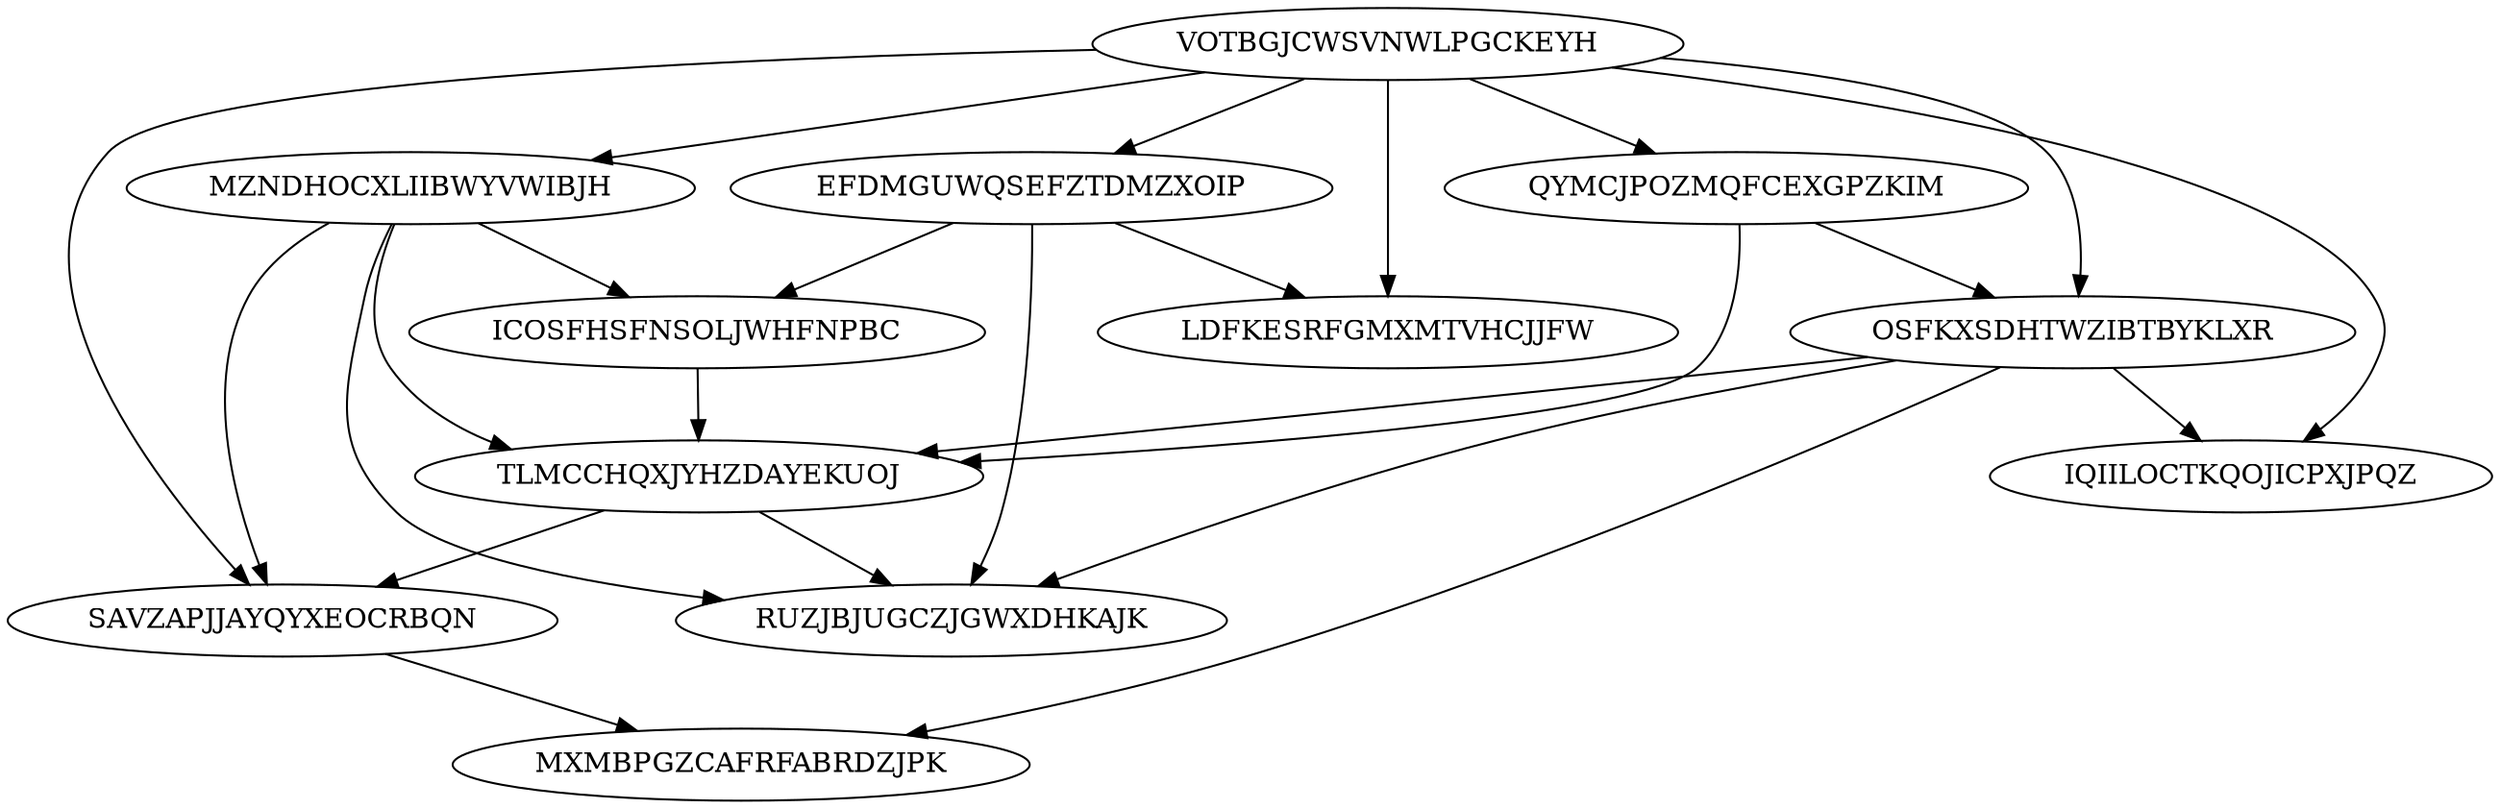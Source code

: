 digraph "N12M24" {
	VOTBGJCWSVNWLPGCKEYH			[Weight=12, Start=0, Processor=1];
	MZNDHOCXLIIBWYVWIBJH			[Weight=14, Start=24, Processor=2];
	EFDMGUWQSEFZTDMZXOIP			[Weight=17, Start=23, Processor=3];
	QYMCJPOZMQFCEXGPZKIM			[Weight=19, Start=12, Processor=1];
	OSFKXSDHTWZIBTBYKLXR			[Weight=14, Start=31, Processor=1];
	ICOSFHSFNSOLJWHFNPBC			[Weight=19, Start=50, Processor=2];
	TLMCCHQXJYHZDAYEKUOJ			[Weight=16, Start=69, Processor=2];
	SAVZAPJJAYQYXEOCRBQN			[Weight=14, Start=85, Processor=2];
	LDFKESRFGMXMTVHCJJFW			[Weight=19, Start=40, Processor=3];
	MXMBPGZCAFRFABRDZJPK			[Weight=11, Start=99, Processor=2];
	IQIILOCTKQOJICPXJPQZ			[Weight=19, Start=59, Processor=3];
	RUZJBJUGCZJGWXDHKAJK			[Weight=15, Start=99, Processor=3];
	OSFKXSDHTWZIBTBYKLXR -> MXMBPGZCAFRFABRDZJPK		[Weight=16];
	VOTBGJCWSVNWLPGCKEYH -> MZNDHOCXLIIBWYVWIBJH		[Weight=12];
	MZNDHOCXLIIBWYVWIBJH -> SAVZAPJJAYQYXEOCRBQN		[Weight=15];
	VOTBGJCWSVNWLPGCKEYH -> OSFKXSDHTWZIBTBYKLXR		[Weight=10];
	OSFKXSDHTWZIBTBYKLXR -> RUZJBJUGCZJGWXDHKAJK		[Weight=12];
	VOTBGJCWSVNWLPGCKEYH -> EFDMGUWQSEFZTDMZXOIP		[Weight=11];
	EFDMGUWQSEFZTDMZXOIP -> RUZJBJUGCZJGWXDHKAJK		[Weight=20];
	OSFKXSDHTWZIBTBYKLXR -> IQIILOCTKQOJICPXJPQZ		[Weight=10];
	TLMCCHQXJYHZDAYEKUOJ -> SAVZAPJJAYQYXEOCRBQN		[Weight=12];
	VOTBGJCWSVNWLPGCKEYH -> QYMCJPOZMQFCEXGPZKIM		[Weight=12];
	QYMCJPOZMQFCEXGPZKIM -> TLMCCHQXJYHZDAYEKUOJ		[Weight=10];
	QYMCJPOZMQFCEXGPZKIM -> OSFKXSDHTWZIBTBYKLXR		[Weight=20];
	EFDMGUWQSEFZTDMZXOIP -> ICOSFHSFNSOLJWHFNPBC		[Weight=10];
	MZNDHOCXLIIBWYVWIBJH -> ICOSFHSFNSOLJWHFNPBC		[Weight=14];
	ICOSFHSFNSOLJWHFNPBC -> TLMCCHQXJYHZDAYEKUOJ		[Weight=19];
	MZNDHOCXLIIBWYVWIBJH -> RUZJBJUGCZJGWXDHKAJK		[Weight=18];
	OSFKXSDHTWZIBTBYKLXR -> TLMCCHQXJYHZDAYEKUOJ		[Weight=16];
	TLMCCHQXJYHZDAYEKUOJ -> RUZJBJUGCZJGWXDHKAJK		[Weight=14];
	VOTBGJCWSVNWLPGCKEYH -> IQIILOCTKQOJICPXJPQZ		[Weight=12];
	VOTBGJCWSVNWLPGCKEYH -> SAVZAPJJAYQYXEOCRBQN		[Weight=16];
	VOTBGJCWSVNWLPGCKEYH -> LDFKESRFGMXMTVHCJJFW		[Weight=19];
	SAVZAPJJAYQYXEOCRBQN -> MXMBPGZCAFRFABRDZJPK		[Weight=19];
	MZNDHOCXLIIBWYVWIBJH -> TLMCCHQXJYHZDAYEKUOJ		[Weight=10];
	EFDMGUWQSEFZTDMZXOIP -> LDFKESRFGMXMTVHCJJFW		[Weight=10];
}
